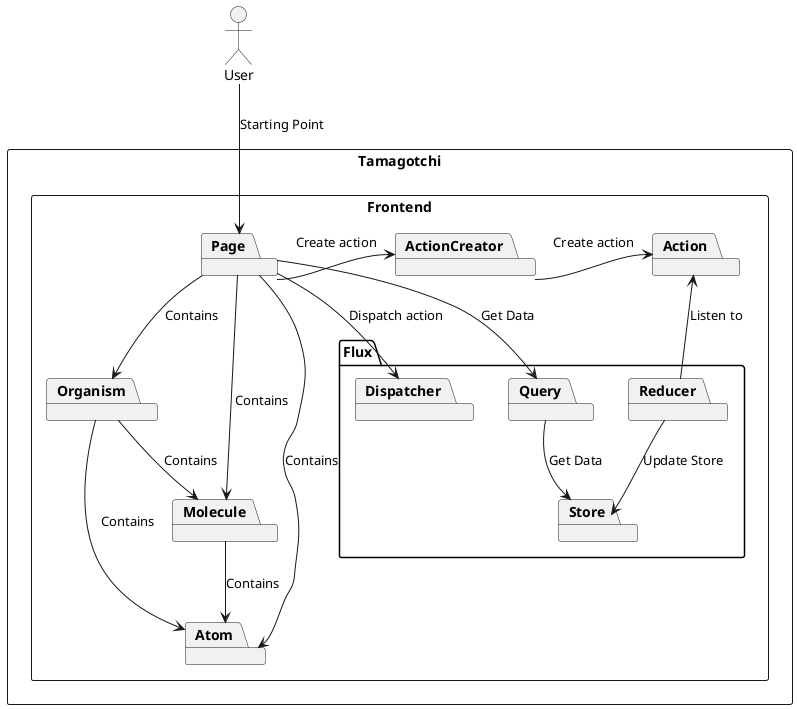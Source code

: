 @startuml
'https://plantuml.com/class-diagram

actor "User"

rectangle "Tamagotchi" {
    rectangle "Frontend"{
        package "Page"
        package "Organism"
        package "Molecule"
        package "Atom"

        package "Action"
        package "ActionCreator"

        'package "Epics"

        package "Flux"{
            package "Dispatcher"
            package "Reducer"
            package "Store"
            package "Query"
        }

    }
}

"User" --> "Page" : Starting Point

"Page" -down-> "Organism" : Contains
"Organism" --> "Molecule" : Contains
"Molecule" --> "Atom" : Contains
"Page" --> "Atom" : Contains
"Page" --> "Molecule" : Contains
"Organism" --> "Atom" : Contains
"Page" -right-> "ActionCreator" : Create action
"ActionCreator" -right-> "Action" : Create action
"Page" -right-> "Dispatcher" : Dispatch action

"Reducer" -left-> "Action" : Listen to
"Reducer" --> "Store" : Update Store

"Query" --> "Store" : Get Data
"Page" --> "Query" : Get Data

'"Epics" -up-> "Dispatcher" : Listen to
'"Epics" --> "Action" : Listen to

@enduml
